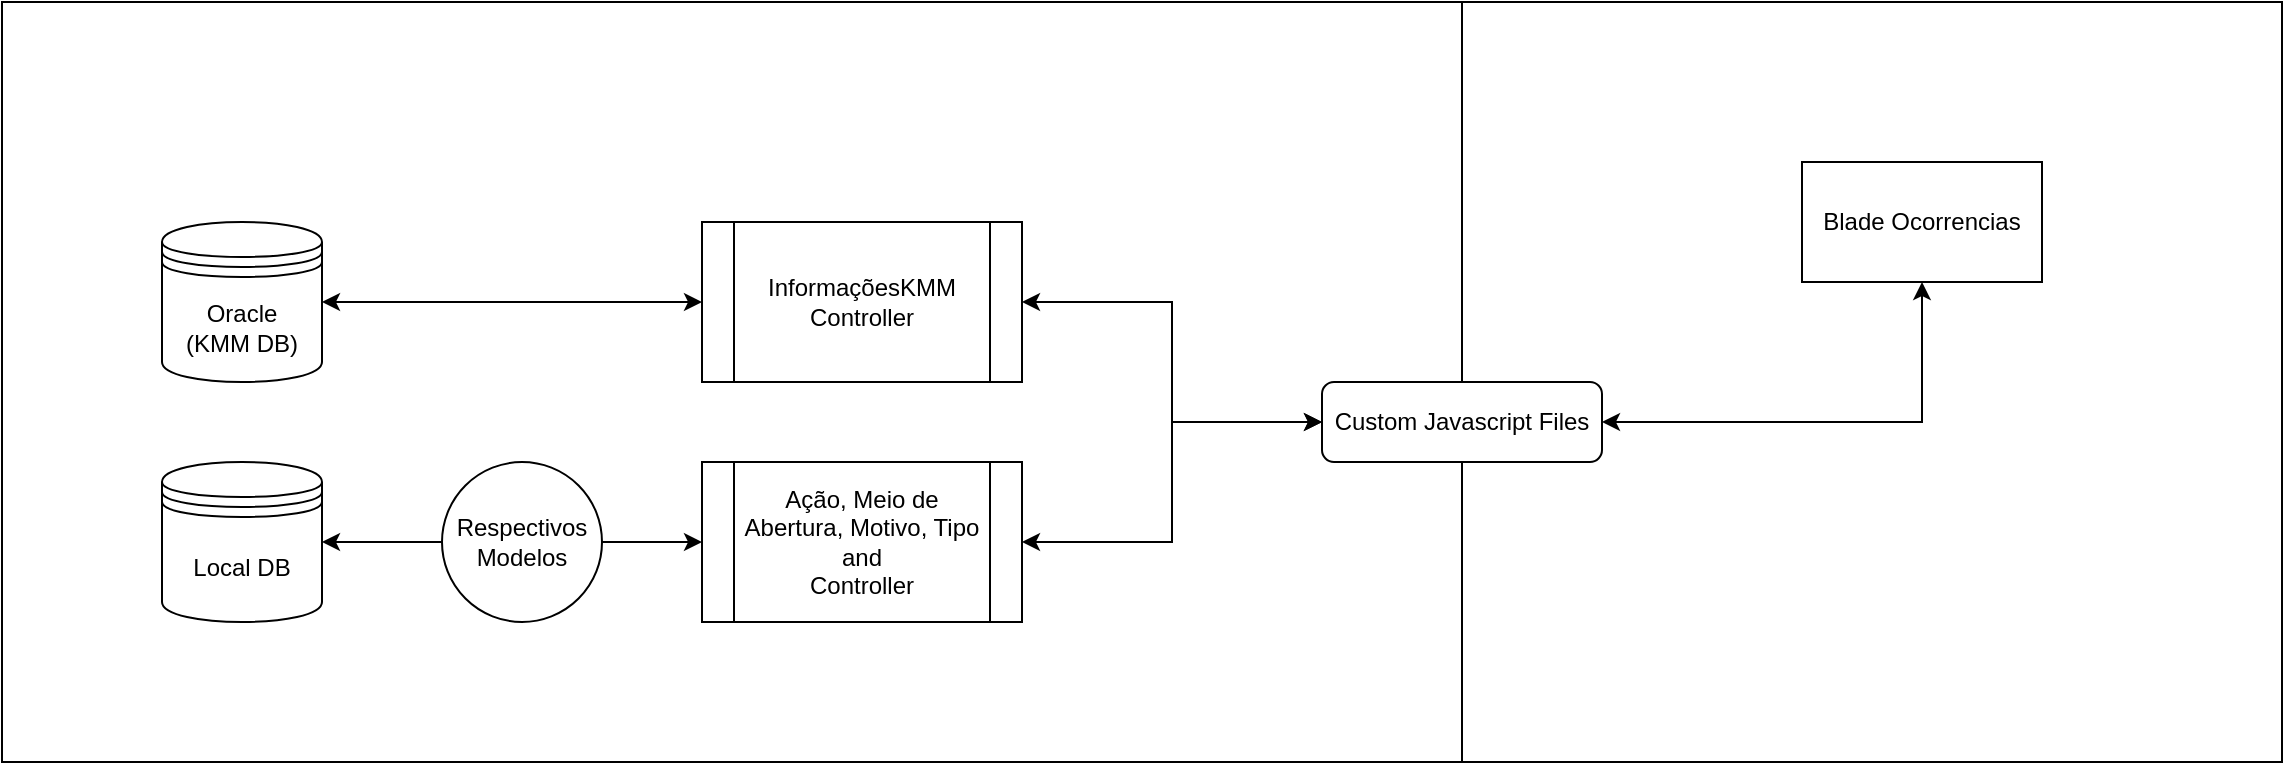 <mxfile version="21.6.1" type="device">
  <diagram name="Página-1" id="FSEzP4Qt-Gz8sV5X7Tic">
    <mxGraphModel dx="1434" dy="768" grid="1" gridSize="10" guides="1" tooltips="1" connect="1" arrows="1" fold="1" page="1" pageScale="1" pageWidth="827" pageHeight="1169" math="0" shadow="0">
      <root>
        <mxCell id="0" />
        <mxCell id="1" parent="0" />
        <mxCell id="fFdz6_YlxnduKx-6xNwI-17" value="Frontend" style="rounded=0;whiteSpace=wrap;html=1;verticalAlign=top;fontStyle=1;fontSize=23;fontColor=#FFFFFF;" parent="1" vertex="1">
          <mxGeometry x="750" y="20" width="410" height="380" as="geometry" />
        </mxCell>
        <mxCell id="fFdz6_YlxnduKx-6xNwI-13" value="Backend" style="rounded=0;whiteSpace=wrap;html=1;verticalAlign=top;fontStyle=1;fontSize=23;fontColor=#FFFFFF;labelBackgroundColor=none;" parent="1" vertex="1">
          <mxGeometry x="20" y="20" width="730" height="380" as="geometry" />
        </mxCell>
        <mxCell id="_bQWBrCm_jBOcyYT94zW-22" style="edgeStyle=orthogonalEdgeStyle;rounded=0;orthogonalLoop=1;jettySize=auto;html=1;exitX=0.5;exitY=1;exitDx=0;exitDy=0;entryX=1;entryY=0.5;entryDx=0;entryDy=0;startArrow=classic;startFill=1;" parent="1" source="_bQWBrCm_jBOcyYT94zW-3" target="_bQWBrCm_jBOcyYT94zW-21" edge="1">
          <mxGeometry relative="1" as="geometry" />
        </mxCell>
        <mxCell id="_bQWBrCm_jBOcyYT94zW-3" value="Blade Ocorrencias" style="rounded=0;whiteSpace=wrap;html=1;" parent="1" vertex="1">
          <mxGeometry x="920" y="100" width="120" height="60" as="geometry" />
        </mxCell>
        <mxCell id="21i9PUHhlQgmHVVKJSh5-3" value="" style="group" vertex="1" connectable="0" parent="1">
          <mxGeometry x="100" y="130" width="720" height="200" as="geometry" />
        </mxCell>
        <mxCell id="_bQWBrCm_jBOcyYT94zW-21" value="Custom Javascript Files" style="rounded=1;whiteSpace=wrap;html=1;" parent="21i9PUHhlQgmHVVKJSh5-3" vertex="1">
          <mxGeometry x="580" y="80" width="140" height="40" as="geometry" />
        </mxCell>
        <mxCell id="21i9PUHhlQgmHVVKJSh5-2" value="" style="group" vertex="1" connectable="0" parent="21i9PUHhlQgmHVVKJSh5-3">
          <mxGeometry width="430" height="200" as="geometry" />
        </mxCell>
        <mxCell id="_bQWBrCm_jBOcyYT94zW-16" value="" style="group" parent="21i9PUHhlQgmHVVKJSh5-2" vertex="1" connectable="0">
          <mxGeometry y="120" width="430" height="80" as="geometry" />
        </mxCell>
        <mxCell id="fFdz6_YlxnduKx-6xNwI-19" value="&lt;font color=&quot;#000000&quot;&gt;Local DB&lt;/font&gt;" style="shape=datastore;whiteSpace=wrap;html=1;fontColor=#FFFFFF;" parent="_bQWBrCm_jBOcyYT94zW-16" vertex="1">
          <mxGeometry width="80" height="80" as="geometry" />
        </mxCell>
        <mxCell id="_bQWBrCm_jBOcyYT94zW-10" style="edgeStyle=orthogonalEdgeStyle;rounded=0;orthogonalLoop=1;jettySize=auto;html=1;exitX=0;exitY=0.5;exitDx=0;exitDy=0;entryX=1;entryY=0.5;entryDx=0;entryDy=0;startArrow=classic;startFill=1;" parent="_bQWBrCm_jBOcyYT94zW-16" source="_bQWBrCm_jBOcyYT94zW-4" target="fFdz6_YlxnduKx-6xNwI-19" edge="1">
          <mxGeometry relative="1" as="geometry" />
        </mxCell>
        <mxCell id="_bQWBrCm_jBOcyYT94zW-4" value="Ação, Meio de Abertura, Motivo, Tipo and&lt;br&gt;Controller" style="shape=process;whiteSpace=wrap;html=1;backgroundOutline=1;" parent="_bQWBrCm_jBOcyYT94zW-16" vertex="1">
          <mxGeometry x="270" width="160" height="80" as="geometry" />
        </mxCell>
        <mxCell id="_bQWBrCm_jBOcyYT94zW-11" value="Respectivos Modelos" style="ellipse;whiteSpace=wrap;html=1;aspect=fixed;" parent="_bQWBrCm_jBOcyYT94zW-16" vertex="1">
          <mxGeometry x="140" width="80" height="80" as="geometry" />
        </mxCell>
        <mxCell id="_bQWBrCm_jBOcyYT94zW-17" value="" style="group" parent="21i9PUHhlQgmHVVKJSh5-2" vertex="1" connectable="0">
          <mxGeometry width="430" height="80" as="geometry" />
        </mxCell>
        <mxCell id="fFdz6_YlxnduKx-6xNwI-22" value="&lt;font color=&quot;#000000&quot;&gt;Oracle&lt;br&gt;(KMM DB)&lt;/font&gt;" style="shape=datastore;whiteSpace=wrap;html=1;fontColor=#FFFFFF;" parent="_bQWBrCm_jBOcyYT94zW-17" vertex="1">
          <mxGeometry width="80" height="80" as="geometry" />
        </mxCell>
        <mxCell id="_bQWBrCm_jBOcyYT94zW-6" style="edgeStyle=orthogonalEdgeStyle;rounded=0;orthogonalLoop=1;jettySize=auto;html=1;exitX=0;exitY=0.5;exitDx=0;exitDy=0;entryX=1;entryY=0.5;entryDx=0;entryDy=0;startArrow=classic;startFill=1;" parent="_bQWBrCm_jBOcyYT94zW-17" source="_bQWBrCm_jBOcyYT94zW-1" target="fFdz6_YlxnduKx-6xNwI-22" edge="1">
          <mxGeometry relative="1" as="geometry" />
        </mxCell>
        <mxCell id="_bQWBrCm_jBOcyYT94zW-1" value="InformaçõesKMM&lt;br&gt;Controller" style="shape=process;whiteSpace=wrap;html=1;backgroundOutline=1;" parent="_bQWBrCm_jBOcyYT94zW-17" vertex="1">
          <mxGeometry x="270" width="160" height="80" as="geometry" />
        </mxCell>
        <mxCell id="_bQWBrCm_jBOcyYT94zW-23" style="edgeStyle=orthogonalEdgeStyle;rounded=0;orthogonalLoop=1;jettySize=auto;html=1;exitX=0;exitY=0.5;exitDx=0;exitDy=0;entryX=1;entryY=0.5;entryDx=0;entryDy=0;startArrow=classic;startFill=1;" parent="21i9PUHhlQgmHVVKJSh5-3" source="_bQWBrCm_jBOcyYT94zW-21" target="_bQWBrCm_jBOcyYT94zW-4" edge="1">
          <mxGeometry relative="1" as="geometry" />
        </mxCell>
        <mxCell id="21i9PUHhlQgmHVVKJSh5-1" style="edgeStyle=orthogonalEdgeStyle;rounded=0;orthogonalLoop=1;jettySize=auto;html=1;exitX=1;exitY=0.5;exitDx=0;exitDy=0;entryX=0;entryY=0.5;entryDx=0;entryDy=0;startArrow=classic;startFill=1;" edge="1" parent="21i9PUHhlQgmHVVKJSh5-3" source="_bQWBrCm_jBOcyYT94zW-1" target="_bQWBrCm_jBOcyYT94zW-21">
          <mxGeometry relative="1" as="geometry" />
        </mxCell>
      </root>
    </mxGraphModel>
  </diagram>
</mxfile>
